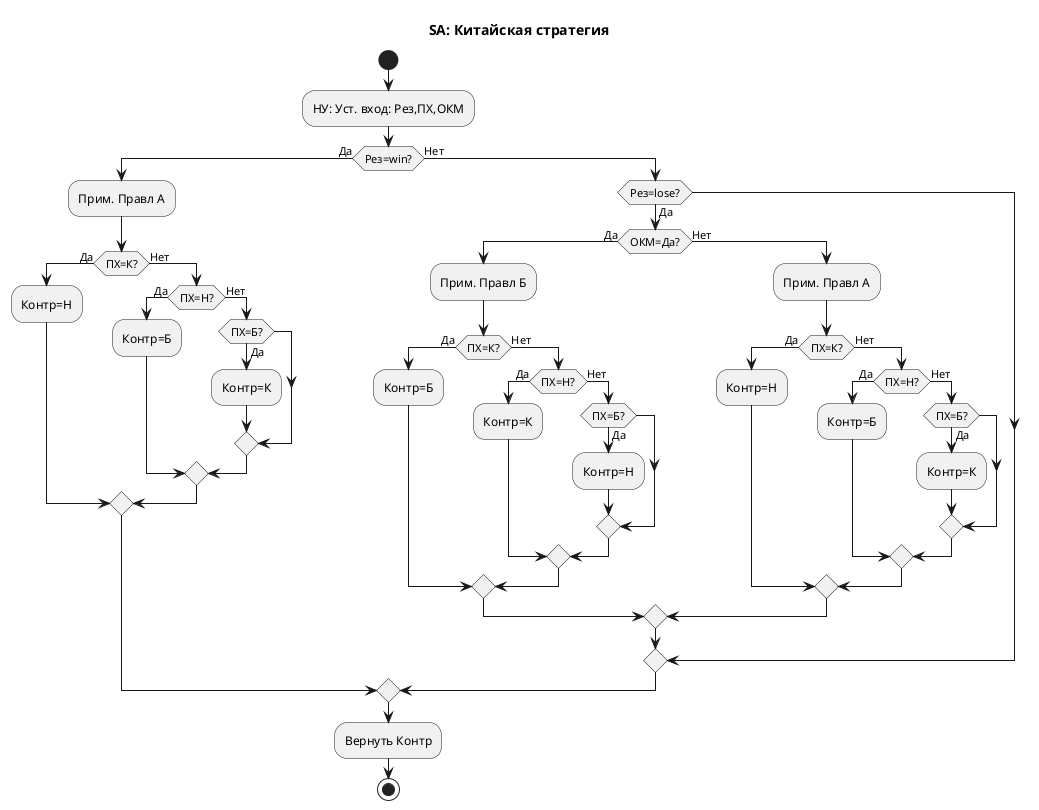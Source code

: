 @startuml SA_Китайская_стратегия
title SA: Китайская стратегия
start
:НУ: Уст. вход: Рез,ПХ,ОКМ;
if (Рез=win?) then (Да)
  :Прим. Правл А;
  if (ПХ=К?) then (Да)
    :Контр=Н;
  else (Нет)
    if (ПХ=Н?) then (Да)
      :Контр=Б;
    else (Нет)
      if (ПХ=Б?) then (Да)
        :Контр=К;
      endif
    endif
  endif
else (Нет)
  if (Рез=lose?) then (Да)
    if (ОКМ=Да?) then (Да)
      :Прим. Правл Б;
      if (ПХ=К?) then (Да)
        :Контр=Б;
      else (Нет)
        if (ПХ=Н?) then (Да)
          :Контр=К;
        else (Нет)
          if (ПХ=Б?) then (Да)
            :Контр=Н;
          endif
        endif
      endif
    else (Нет)
      :Прим. Правл А;
      if (ПХ=К?) then (Да)
        :Контр=Н;
      else (Нет)
        if (ПХ=Н?) then (Да)
          :Контр=Б;
        else (Нет)
          if (ПХ=Б?) then (Да)
            :Контр=К;
          endif
        endif
      endif
    endif
  endif
endif
:Вернуть Контр;
stop
@enduml
